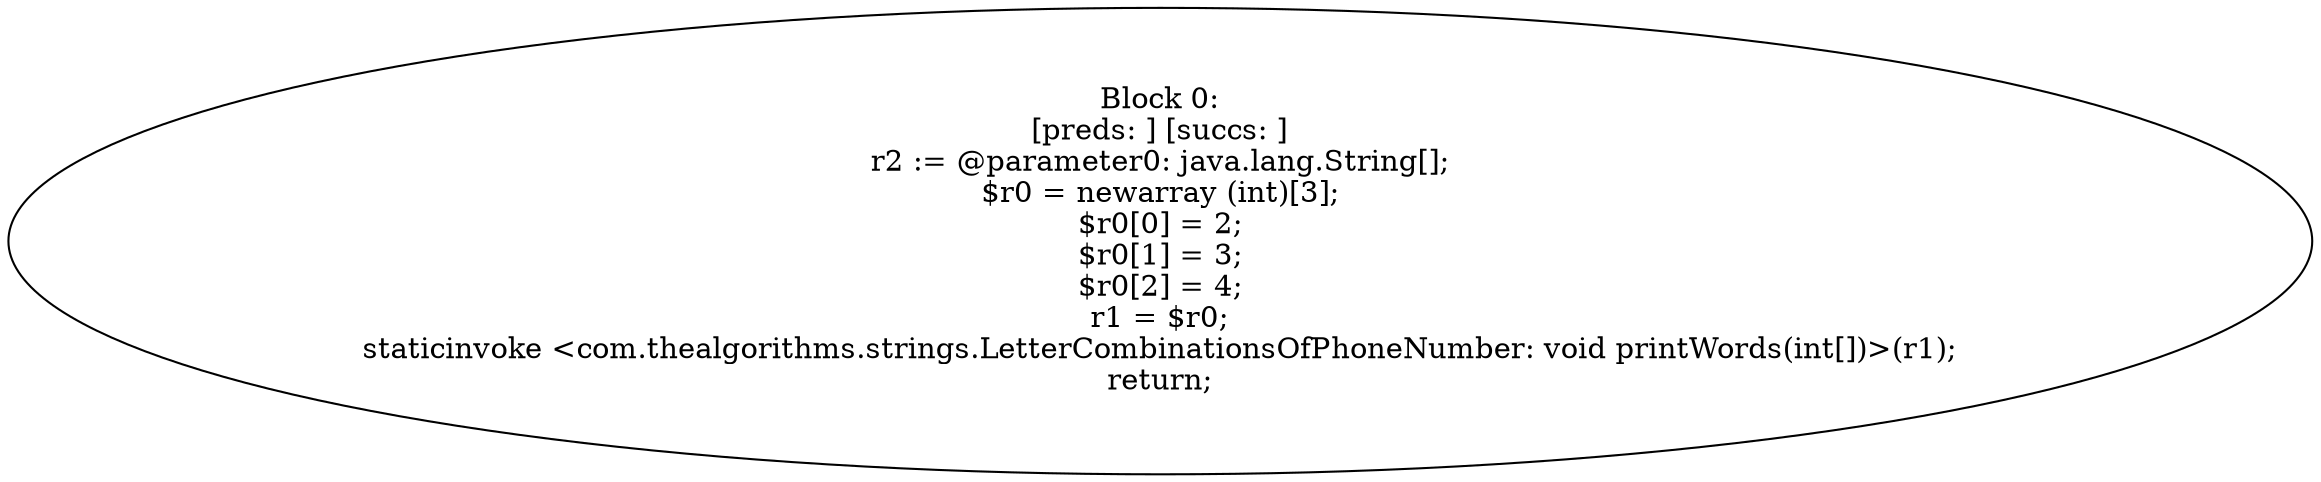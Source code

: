 digraph "unitGraph" {
    "Block 0:
[preds: ] [succs: ]
r2 := @parameter0: java.lang.String[];
$r0 = newarray (int)[3];
$r0[0] = 2;
$r0[1] = 3;
$r0[2] = 4;
r1 = $r0;
staticinvoke <com.thealgorithms.strings.LetterCombinationsOfPhoneNumber: void printWords(int[])>(r1);
return;
"
}
